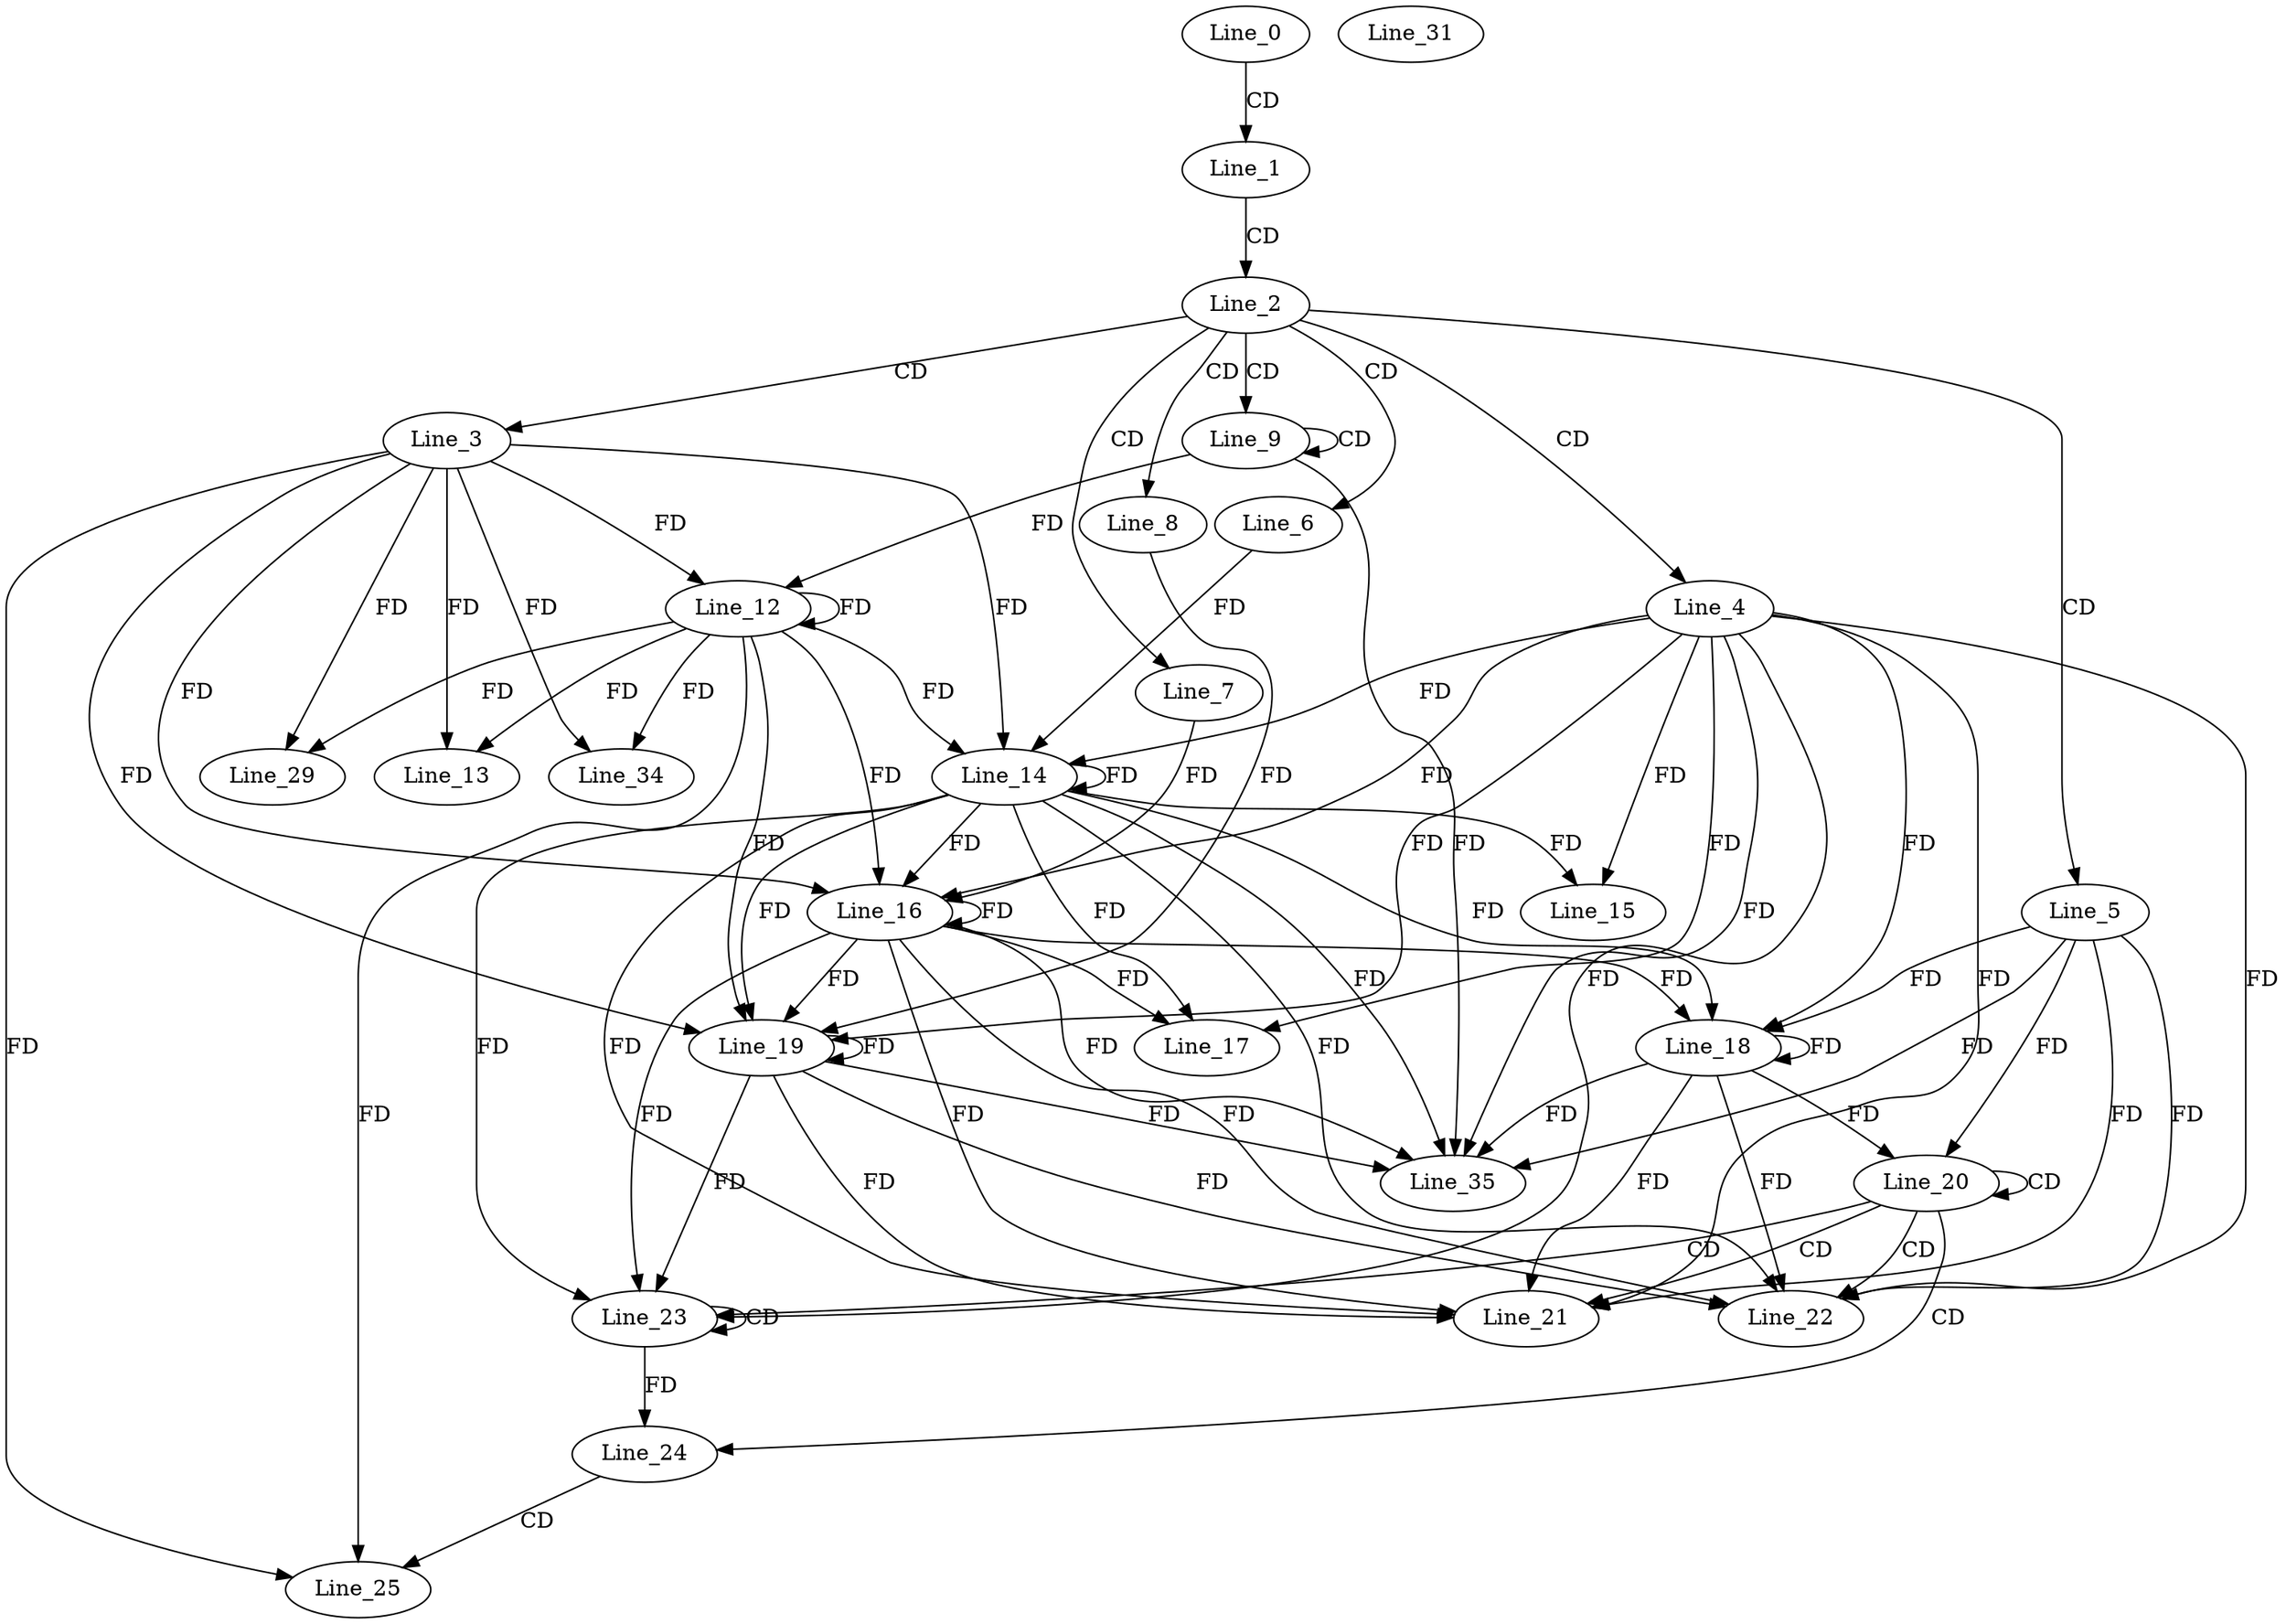 digraph G {
  Line_0;
  Line_1;
  Line_2;
  Line_3;
  Line_4;
  Line_5;
  Line_6;
  Line_7;
  Line_8;
  Line_9;
  Line_9;
  Line_12;
  Line_12;
  Line_13;
  Line_14;
  Line_14;
  Line_15;
  Line_16;
  Line_16;
  Line_17;
  Line_18;
  Line_18;
  Line_19;
  Line_19;
  Line_20;
  Line_20;
  Line_21;
  Line_21;
  Line_22;
  Line_22;
  Line_23;
  Line_23;
  Line_24;
  Line_25;
  Line_29;
  Line_31;
  Line_34;
  Line_35;
  Line_0 -> Line_1 [ label="CD" ];
  Line_1 -> Line_2 [ label="CD" ];
  Line_2 -> Line_3 [ label="CD" ];
  Line_2 -> Line_4 [ label="CD" ];
  Line_2 -> Line_5 [ label="CD" ];
  Line_2 -> Line_6 [ label="CD" ];
  Line_2 -> Line_7 [ label="CD" ];
  Line_2 -> Line_8 [ label="CD" ];
  Line_2 -> Line_9 [ label="CD" ];
  Line_9 -> Line_9 [ label="CD" ];
  Line_3 -> Line_12 [ label="FD" ];
  Line_12 -> Line_12 [ label="FD" ];
  Line_9 -> Line_12 [ label="FD" ];
  Line_3 -> Line_13 [ label="FD" ];
  Line_12 -> Line_13 [ label="FD" ];
  Line_4 -> Line_14 [ label="FD" ];
  Line_14 -> Line_14 [ label="FD" ];
  Line_3 -> Line_14 [ label="FD" ];
  Line_12 -> Line_14 [ label="FD" ];
  Line_6 -> Line_14 [ label="FD" ];
  Line_4 -> Line_15 [ label="FD" ];
  Line_14 -> Line_15 [ label="FD" ];
  Line_4 -> Line_16 [ label="FD" ];
  Line_14 -> Line_16 [ label="FD" ];
  Line_16 -> Line_16 [ label="FD" ];
  Line_3 -> Line_16 [ label="FD" ];
  Line_12 -> Line_16 [ label="FD" ];
  Line_7 -> Line_16 [ label="FD" ];
  Line_4 -> Line_17 [ label="FD" ];
  Line_14 -> Line_17 [ label="FD" ];
  Line_16 -> Line_17 [ label="FD" ];
  Line_5 -> Line_18 [ label="FD" ];
  Line_18 -> Line_18 [ label="FD" ];
  Line_4 -> Line_18 [ label="FD" ];
  Line_14 -> Line_18 [ label="FD" ];
  Line_16 -> Line_18 [ label="FD" ];
  Line_4 -> Line_19 [ label="FD" ];
  Line_14 -> Line_19 [ label="FD" ];
  Line_16 -> Line_19 [ label="FD" ];
  Line_19 -> Line_19 [ label="FD" ];
  Line_3 -> Line_19 [ label="FD" ];
  Line_12 -> Line_19 [ label="FD" ];
  Line_8 -> Line_19 [ label="FD" ];
  Line_20 -> Line_20 [ label="CD" ];
  Line_5 -> Line_20 [ label="FD" ];
  Line_18 -> Line_20 [ label="FD" ];
  Line_20 -> Line_21 [ label="CD" ];
  Line_4 -> Line_21 [ label="FD" ];
  Line_14 -> Line_21 [ label="FD" ];
  Line_16 -> Line_21 [ label="FD" ];
  Line_19 -> Line_21 [ label="FD" ];
  Line_5 -> Line_21 [ label="FD" ];
  Line_18 -> Line_21 [ label="FD" ];
  Line_20 -> Line_22 [ label="CD" ];
  Line_4 -> Line_22 [ label="FD" ];
  Line_14 -> Line_22 [ label="FD" ];
  Line_16 -> Line_22 [ label="FD" ];
  Line_19 -> Line_22 [ label="FD" ];
  Line_5 -> Line_22 [ label="FD" ];
  Line_18 -> Line_22 [ label="FD" ];
  Line_20 -> Line_23 [ label="CD" ];
  Line_23 -> Line_23 [ label="CD" ];
  Line_4 -> Line_23 [ label="FD" ];
  Line_14 -> Line_23 [ label="FD" ];
  Line_16 -> Line_23 [ label="FD" ];
  Line_19 -> Line_23 [ label="FD" ];
  Line_20 -> Line_24 [ label="CD" ];
  Line_23 -> Line_24 [ label="FD" ];
  Line_24 -> Line_25 [ label="CD" ];
  Line_3 -> Line_25 [ label="FD" ];
  Line_12 -> Line_25 [ label="FD" ];
  Line_3 -> Line_29 [ label="FD" ];
  Line_12 -> Line_29 [ label="FD" ];
  Line_3 -> Line_34 [ label="FD" ];
  Line_12 -> Line_34 [ label="FD" ];
  Line_9 -> Line_35 [ label="FD" ];
  Line_4 -> Line_35 [ label="FD" ];
  Line_14 -> Line_35 [ label="FD" ];
  Line_16 -> Line_35 [ label="FD" ];
  Line_19 -> Line_35 [ label="FD" ];
  Line_5 -> Line_35 [ label="FD" ];
  Line_18 -> Line_35 [ label="FD" ];
}
